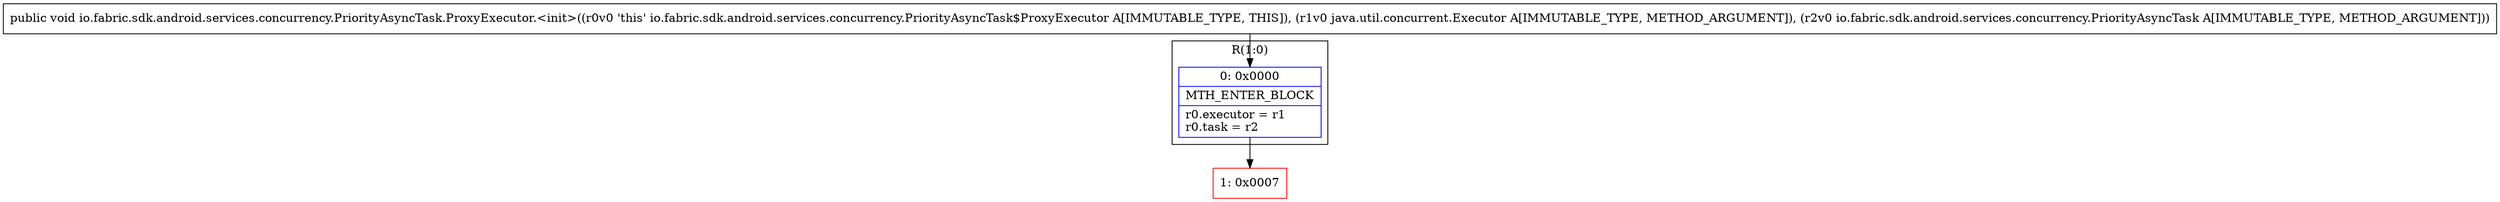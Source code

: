 digraph "CFG forio.fabric.sdk.android.services.concurrency.PriorityAsyncTask.ProxyExecutor.\<init\>(Ljava\/util\/concurrent\/Executor;Lio\/fabric\/sdk\/android\/services\/concurrency\/PriorityAsyncTask;)V" {
subgraph cluster_Region_1745980107 {
label = "R(1:0)";
node [shape=record,color=blue];
Node_0 [shape=record,label="{0\:\ 0x0000|MTH_ENTER_BLOCK\l|r0.executor = r1\lr0.task = r2\l}"];
}
Node_1 [shape=record,color=red,label="{1\:\ 0x0007}"];
MethodNode[shape=record,label="{public void io.fabric.sdk.android.services.concurrency.PriorityAsyncTask.ProxyExecutor.\<init\>((r0v0 'this' io.fabric.sdk.android.services.concurrency.PriorityAsyncTask$ProxyExecutor A[IMMUTABLE_TYPE, THIS]), (r1v0 java.util.concurrent.Executor A[IMMUTABLE_TYPE, METHOD_ARGUMENT]), (r2v0 io.fabric.sdk.android.services.concurrency.PriorityAsyncTask A[IMMUTABLE_TYPE, METHOD_ARGUMENT])) }"];
MethodNode -> Node_0;
Node_0 -> Node_1;
}

